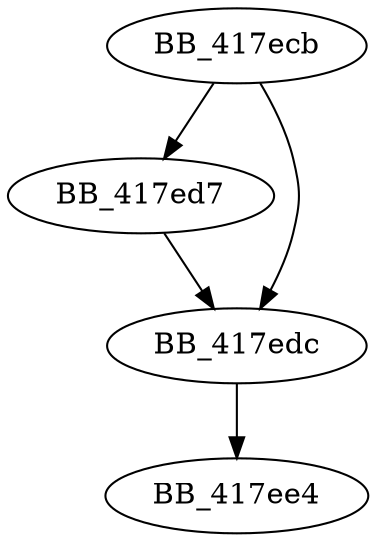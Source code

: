 DiGraph _fast_error_exit{
BB_417ecb->BB_417ed7
BB_417ecb->BB_417edc
BB_417ed7->BB_417edc
BB_417edc->BB_417ee4
}
